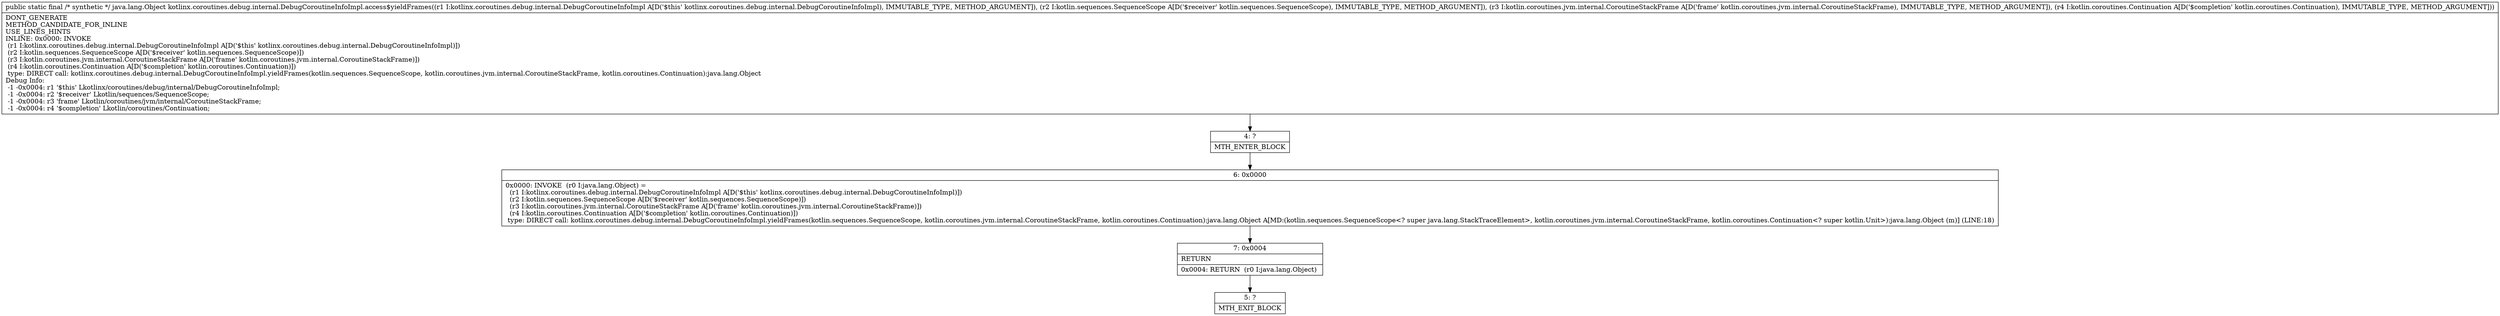 digraph "CFG forkotlinx.coroutines.debug.internal.DebugCoroutineInfoImpl.access$yieldFrames(Lkotlinx\/coroutines\/debug\/internal\/DebugCoroutineInfoImpl;Lkotlin\/sequences\/SequenceScope;Lkotlin\/coroutines\/jvm\/internal\/CoroutineStackFrame;Lkotlin\/coroutines\/Continuation;)Ljava\/lang\/Object;" {
Node_4 [shape=record,label="{4\:\ ?|MTH_ENTER_BLOCK\l}"];
Node_6 [shape=record,label="{6\:\ 0x0000|0x0000: INVOKE  (r0 I:java.lang.Object) = \l  (r1 I:kotlinx.coroutines.debug.internal.DebugCoroutineInfoImpl A[D('$this' kotlinx.coroutines.debug.internal.DebugCoroutineInfoImpl)])\l  (r2 I:kotlin.sequences.SequenceScope A[D('$receiver' kotlin.sequences.SequenceScope)])\l  (r3 I:kotlin.coroutines.jvm.internal.CoroutineStackFrame A[D('frame' kotlin.coroutines.jvm.internal.CoroutineStackFrame)])\l  (r4 I:kotlin.coroutines.Continuation A[D('$completion' kotlin.coroutines.Continuation)])\l type: DIRECT call: kotlinx.coroutines.debug.internal.DebugCoroutineInfoImpl.yieldFrames(kotlin.sequences.SequenceScope, kotlin.coroutines.jvm.internal.CoroutineStackFrame, kotlin.coroutines.Continuation):java.lang.Object A[MD:(kotlin.sequences.SequenceScope\<? super java.lang.StackTraceElement\>, kotlin.coroutines.jvm.internal.CoroutineStackFrame, kotlin.coroutines.Continuation\<? super kotlin.Unit\>):java.lang.Object (m)] (LINE:18)\l}"];
Node_7 [shape=record,label="{7\:\ 0x0004|RETURN\l|0x0004: RETURN  (r0 I:java.lang.Object) \l}"];
Node_5 [shape=record,label="{5\:\ ?|MTH_EXIT_BLOCK\l}"];
MethodNode[shape=record,label="{public static final \/* synthetic *\/ java.lang.Object kotlinx.coroutines.debug.internal.DebugCoroutineInfoImpl.access$yieldFrames((r1 I:kotlinx.coroutines.debug.internal.DebugCoroutineInfoImpl A[D('$this' kotlinx.coroutines.debug.internal.DebugCoroutineInfoImpl), IMMUTABLE_TYPE, METHOD_ARGUMENT]), (r2 I:kotlin.sequences.SequenceScope A[D('$receiver' kotlin.sequences.SequenceScope), IMMUTABLE_TYPE, METHOD_ARGUMENT]), (r3 I:kotlin.coroutines.jvm.internal.CoroutineStackFrame A[D('frame' kotlin.coroutines.jvm.internal.CoroutineStackFrame), IMMUTABLE_TYPE, METHOD_ARGUMENT]), (r4 I:kotlin.coroutines.Continuation A[D('$completion' kotlin.coroutines.Continuation), IMMUTABLE_TYPE, METHOD_ARGUMENT]))  | DONT_GENERATE\lMETHOD_CANDIDATE_FOR_INLINE\lUSE_LINES_HINTS\lINLINE: 0x0000: INVOKE  \l  (r1 I:kotlinx.coroutines.debug.internal.DebugCoroutineInfoImpl A[D('$this' kotlinx.coroutines.debug.internal.DebugCoroutineInfoImpl)])\l  (r2 I:kotlin.sequences.SequenceScope A[D('$receiver' kotlin.sequences.SequenceScope)])\l  (r3 I:kotlin.coroutines.jvm.internal.CoroutineStackFrame A[D('frame' kotlin.coroutines.jvm.internal.CoroutineStackFrame)])\l  (r4 I:kotlin.coroutines.Continuation A[D('$completion' kotlin.coroutines.Continuation)])\l type: DIRECT call: kotlinx.coroutines.debug.internal.DebugCoroutineInfoImpl.yieldFrames(kotlin.sequences.SequenceScope, kotlin.coroutines.jvm.internal.CoroutineStackFrame, kotlin.coroutines.Continuation):java.lang.Object\lDebug Info:\l  \-1 \-0x0004: r1 '$this' Lkotlinx\/coroutines\/debug\/internal\/DebugCoroutineInfoImpl;\l  \-1 \-0x0004: r2 '$receiver' Lkotlin\/sequences\/SequenceScope;\l  \-1 \-0x0004: r3 'frame' Lkotlin\/coroutines\/jvm\/internal\/CoroutineStackFrame;\l  \-1 \-0x0004: r4 '$completion' Lkotlin\/coroutines\/Continuation;\l}"];
MethodNode -> Node_4;Node_4 -> Node_6;
Node_6 -> Node_7;
Node_7 -> Node_5;
}

